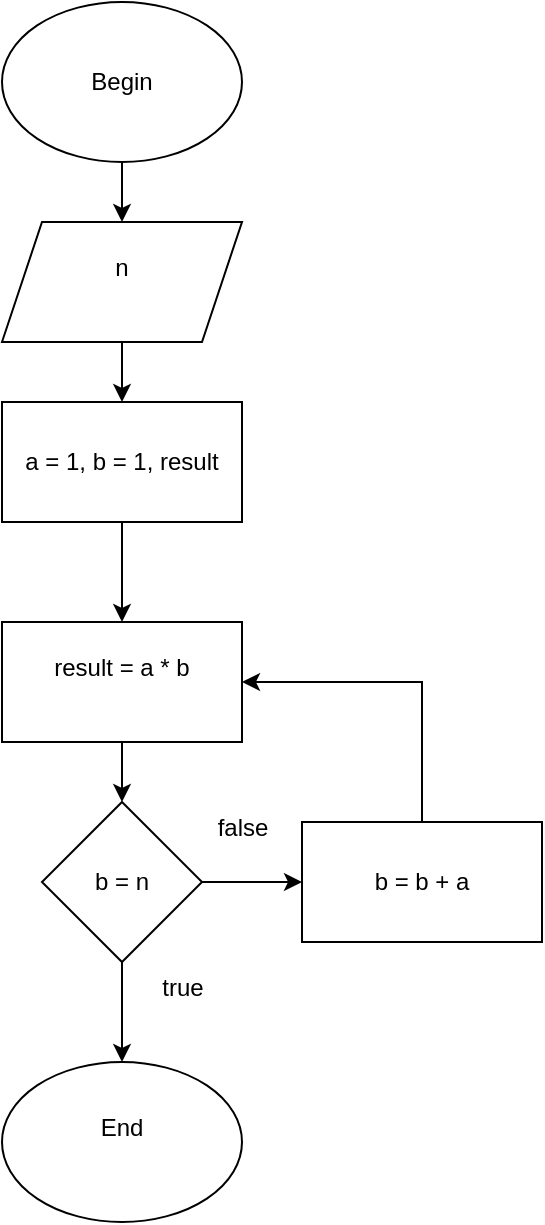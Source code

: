 <mxfile version="25.0.1">
  <diagram name="Trang-1" id="E_1r-okXrxQGhP0YfAGD">
    <mxGraphModel dx="604" dy="741" grid="1" gridSize="10" guides="1" tooltips="1" connect="1" arrows="1" fold="1" page="0" pageScale="1" pageWidth="827" pageHeight="1169" math="0" shadow="0">
      <root>
        <mxCell id="0" />
        <mxCell id="1" parent="0" />
        <mxCell id="goEPePhpF9s-D2FCUxsx-1" value="End&lt;div&gt;&lt;br&gt;&lt;/div&gt;" style="ellipse;whiteSpace=wrap;html=1;" vertex="1" parent="1">
          <mxGeometry x="350" y="570" width="120" height="80" as="geometry" />
        </mxCell>
        <mxCell id="goEPePhpF9s-D2FCUxsx-5" value="" style="edgeStyle=orthogonalEdgeStyle;rounded=0;orthogonalLoop=1;jettySize=auto;html=1;" edge="1" parent="1" source="goEPePhpF9s-D2FCUxsx-2" target="goEPePhpF9s-D2FCUxsx-3">
          <mxGeometry relative="1" as="geometry" />
        </mxCell>
        <mxCell id="goEPePhpF9s-D2FCUxsx-2" value="Begin" style="ellipse;whiteSpace=wrap;html=1;" vertex="1" parent="1">
          <mxGeometry x="350" y="40" width="120" height="80" as="geometry" />
        </mxCell>
        <mxCell id="goEPePhpF9s-D2FCUxsx-6" value="" style="edgeStyle=orthogonalEdgeStyle;rounded=0;orthogonalLoop=1;jettySize=auto;html=1;" edge="1" parent="1" source="goEPePhpF9s-D2FCUxsx-3" target="goEPePhpF9s-D2FCUxsx-4">
          <mxGeometry relative="1" as="geometry" />
        </mxCell>
        <mxCell id="goEPePhpF9s-D2FCUxsx-3" value="n&lt;div&gt;&lt;br&gt;&lt;/div&gt;" style="shape=parallelogram;perimeter=parallelogramPerimeter;whiteSpace=wrap;html=1;fixedSize=1;" vertex="1" parent="1">
          <mxGeometry x="350" y="150" width="120" height="60" as="geometry" />
        </mxCell>
        <mxCell id="goEPePhpF9s-D2FCUxsx-8" value="" style="edgeStyle=orthogonalEdgeStyle;rounded=0;orthogonalLoop=1;jettySize=auto;html=1;" edge="1" parent="1" source="goEPePhpF9s-D2FCUxsx-4" target="goEPePhpF9s-D2FCUxsx-7">
          <mxGeometry relative="1" as="geometry" />
        </mxCell>
        <mxCell id="goEPePhpF9s-D2FCUxsx-4" value="a = 1, b = 1, result" style="rounded=0;whiteSpace=wrap;html=1;" vertex="1" parent="1">
          <mxGeometry x="350" y="240" width="120" height="60" as="geometry" />
        </mxCell>
        <mxCell id="goEPePhpF9s-D2FCUxsx-10" value="" style="edgeStyle=orthogonalEdgeStyle;rounded=0;orthogonalLoop=1;jettySize=auto;html=1;" edge="1" parent="1" source="goEPePhpF9s-D2FCUxsx-7" target="goEPePhpF9s-D2FCUxsx-9">
          <mxGeometry relative="1" as="geometry" />
        </mxCell>
        <mxCell id="goEPePhpF9s-D2FCUxsx-7" value="result = a * b&lt;div&gt;&lt;br&gt;&lt;/div&gt;" style="rounded=0;whiteSpace=wrap;html=1;" vertex="1" parent="1">
          <mxGeometry x="350" y="350" width="120" height="60" as="geometry" />
        </mxCell>
        <mxCell id="goEPePhpF9s-D2FCUxsx-13" value="" style="edgeStyle=orthogonalEdgeStyle;rounded=0;orthogonalLoop=1;jettySize=auto;html=1;" edge="1" parent="1" source="goEPePhpF9s-D2FCUxsx-9" target="goEPePhpF9s-D2FCUxsx-11">
          <mxGeometry relative="1" as="geometry" />
        </mxCell>
        <mxCell id="goEPePhpF9s-D2FCUxsx-14" value="" style="edgeStyle=orthogonalEdgeStyle;rounded=0;orthogonalLoop=1;jettySize=auto;html=1;" edge="1" parent="1" source="goEPePhpF9s-D2FCUxsx-9" target="goEPePhpF9s-D2FCUxsx-1">
          <mxGeometry relative="1" as="geometry" />
        </mxCell>
        <mxCell id="goEPePhpF9s-D2FCUxsx-9" value="b = n" style="rhombus;whiteSpace=wrap;html=1;" vertex="1" parent="1">
          <mxGeometry x="370" y="440" width="80" height="80" as="geometry" />
        </mxCell>
        <mxCell id="goEPePhpF9s-D2FCUxsx-12" style="edgeStyle=orthogonalEdgeStyle;rounded=0;orthogonalLoop=1;jettySize=auto;html=1;entryX=1;entryY=0.5;entryDx=0;entryDy=0;" edge="1" parent="1" source="goEPePhpF9s-D2FCUxsx-11" target="goEPePhpF9s-D2FCUxsx-7">
          <mxGeometry relative="1" as="geometry">
            <Array as="points">
              <mxPoint x="560" y="380" />
            </Array>
          </mxGeometry>
        </mxCell>
        <mxCell id="goEPePhpF9s-D2FCUxsx-11" value="b = b + a" style="rounded=0;whiteSpace=wrap;html=1;" vertex="1" parent="1">
          <mxGeometry x="500" y="450" width="120" height="60" as="geometry" />
        </mxCell>
        <mxCell id="goEPePhpF9s-D2FCUxsx-15" value="false" style="text;html=1;align=center;verticalAlign=middle;resizable=0;points=[];autosize=1;strokeColor=none;fillColor=none;" vertex="1" parent="1">
          <mxGeometry x="445" y="438" width="50" height="30" as="geometry" />
        </mxCell>
        <mxCell id="goEPePhpF9s-D2FCUxsx-16" value="true&lt;div&gt;&lt;br&gt;&lt;/div&gt;" style="text;html=1;align=center;verticalAlign=middle;resizable=0;points=[];autosize=1;strokeColor=none;fillColor=none;" vertex="1" parent="1">
          <mxGeometry x="420" y="520" width="40" height="40" as="geometry" />
        </mxCell>
      </root>
    </mxGraphModel>
  </diagram>
</mxfile>
